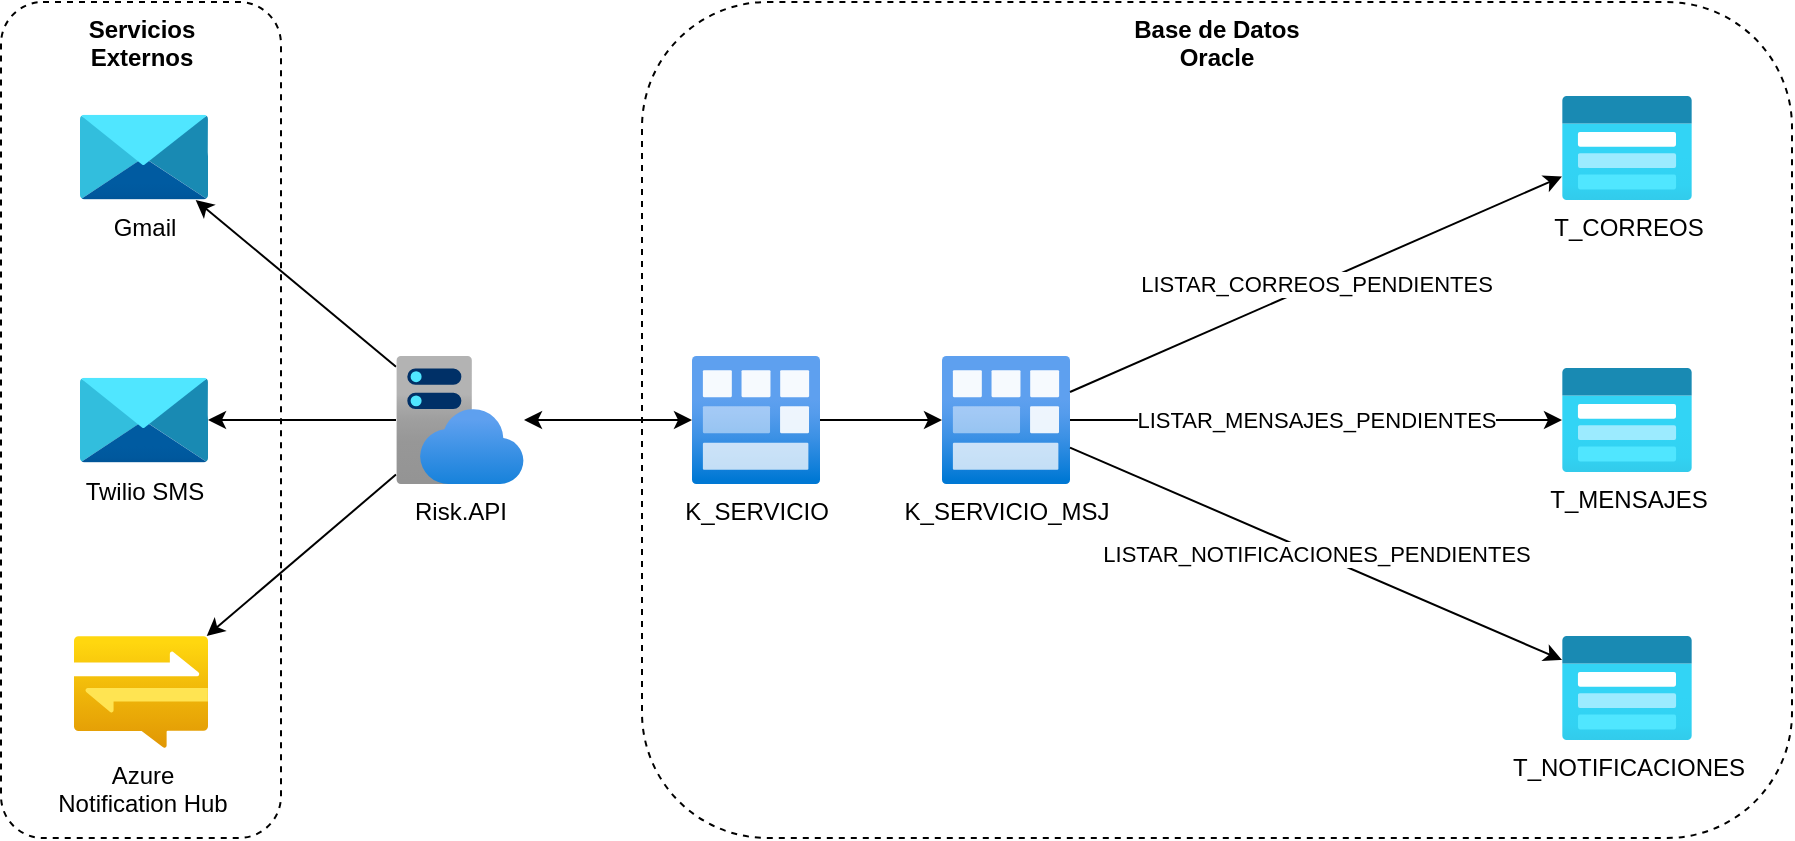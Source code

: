 <mxfile version="13.10.0" type="device"><diagram id="ucG6yR1g49opQo0NzQKm" name="Page-1"><mxGraphModel dx="1199" dy="653" grid="1" gridSize="10" guides="1" tooltips="1" connect="1" arrows="1" fold="1" page="1" pageScale="1" pageWidth="1169" pageHeight="827" math="0" shadow="0"><root><mxCell id="0"/><mxCell id="1" parent="0"/><mxCell id="SyNwciXrOUz13eXdPs9M-24" value="Base de Datos&lt;br&gt;Oracle" style="rounded=1;whiteSpace=wrap;html=1;fillColor=none;dashed=1;verticalAlign=top;fontStyle=1" parent="1" vertex="1"><mxGeometry x="513" y="183" width="575" height="418" as="geometry"/></mxCell><mxCell id="SyNwciXrOUz13eXdPs9M-1" value="&lt;span style=&quot;font-size: 12px&quot;&gt;T_MENSAJES&lt;br&gt;&lt;/span&gt;" style="aspect=fixed;html=1;points=[];align=center;image;fontSize=12;image=img/lib/azure2/storage/Storage_Accounts_Classic.svg;" parent="1" vertex="1"><mxGeometry x="973" y="366" width="65" height="52" as="geometry"/></mxCell><mxCell id="SyNwciXrOUz13eXdPs9M-2" value="&lt;span style=&quot;font-size: 12px&quot;&gt;T_NOTIFICACIONES&lt;/span&gt;" style="aspect=fixed;html=1;points=[];align=center;image;fontSize=12;image=img/lib/azure2/storage/Storage_Accounts_Classic.svg;" parent="1" vertex="1"><mxGeometry x="973" y="500" width="65" height="52" as="geometry"/></mxCell><mxCell id="SyNwciXrOUz13eXdPs9M-3" value="&lt;span style=&quot;font-size: 12px&quot;&gt;T_CORREOS&lt;br&gt;&lt;/span&gt;" style="aspect=fixed;html=1;points=[];align=center;image;fontSize=12;image=img/lib/azure2/storage/Storage_Accounts_Classic.svg;" parent="1" vertex="1"><mxGeometry x="973" y="230" width="65" height="52" as="geometry"/></mxCell><mxCell id="SyNwciXrOUz13eXdPs9M-8" value="&lt;span style=&quot;font-size: 12px&quot;&gt;K_SERVICIO_MSJ&lt;/span&gt;" style="aspect=fixed;html=1;points=[];align=center;image;fontSize=12;image=img/lib/azure2/general/Module.svg;" parent="1" vertex="1"><mxGeometry x="663" y="360" width="64" height="64" as="geometry"/></mxCell><mxCell id="SyNwciXrOUz13eXdPs9M-9" value="&lt;span style=&quot;font-size: 12px&quot;&gt;K_SERVICIO&lt;/span&gt;" style="aspect=fixed;html=1;points=[];align=center;image;fontSize=12;image=img/lib/azure2/general/Module.svg;" parent="1" vertex="1"><mxGeometry x="538" y="360" width="64" height="64" as="geometry"/></mxCell><mxCell id="SyNwciXrOUz13eXdPs9M-10" value="" style="endArrow=classic;html=1;" parent="1" source="SyNwciXrOUz13eXdPs9M-8" target="SyNwciXrOUz13eXdPs9M-1" edge="1"><mxGeometry relative="1" as="geometry"><mxPoint x="733" y="390" as="sourcePoint"/><mxPoint x="963" y="390" as="targetPoint"/></mxGeometry></mxCell><mxCell id="SyNwciXrOUz13eXdPs9M-11" value="LISTAR_MENSAJES_PENDIENTES" style="edgeLabel;resizable=0;html=1;align=center;verticalAlign=middle;" parent="SyNwciXrOUz13eXdPs9M-10" connectable="0" vertex="1"><mxGeometry relative="1" as="geometry"/></mxCell><mxCell id="SyNwciXrOUz13eXdPs9M-12" value="" style="endArrow=classic;html=1;" parent="1" source="SyNwciXrOUz13eXdPs9M-8" target="SyNwciXrOUz13eXdPs9M-3" edge="1"><mxGeometry relative="1" as="geometry"><mxPoint x="733" y="380" as="sourcePoint"/><mxPoint x="963" y="260" as="targetPoint"/></mxGeometry></mxCell><mxCell id="SyNwciXrOUz13eXdPs9M-13" value="LISTAR_CORREOS_PENDIENTES" style="edgeLabel;resizable=0;html=1;align=center;verticalAlign=middle;" parent="SyNwciXrOUz13eXdPs9M-12" connectable="0" vertex="1"><mxGeometry relative="1" as="geometry"/></mxCell><mxCell id="SyNwciXrOUz13eXdPs9M-16" value="" style="endArrow=classic;html=1;" parent="1" source="SyNwciXrOUz13eXdPs9M-8" target="SyNwciXrOUz13eXdPs9M-2" edge="1"><mxGeometry relative="1" as="geometry"><mxPoint x="733" y="400" as="sourcePoint"/><mxPoint x="963" y="530" as="targetPoint"/></mxGeometry></mxCell><mxCell id="SyNwciXrOUz13eXdPs9M-17" value="LISTAR_NOTIFICACIONES_PENDIENTES" style="edgeLabel;resizable=0;html=1;align=center;verticalAlign=middle;" parent="SyNwciXrOUz13eXdPs9M-16" connectable="0" vertex="1"><mxGeometry relative="1" as="geometry"/></mxCell><mxCell id="SyNwciXrOUz13eXdPs9M-18" value="" style="endArrow=classic;html=1;" parent="1" source="SyNwciXrOUz13eXdPs9M-9" target="SyNwciXrOUz13eXdPs9M-8" edge="1"><mxGeometry width="50" height="50" relative="1" as="geometry"><mxPoint x="608" y="391.83" as="sourcePoint"/><mxPoint x="653" y="392" as="targetPoint"/></mxGeometry></mxCell><mxCell id="SyNwciXrOUz13eXdPs9M-19" value="&lt;span style=&quot;font-size: 12px&quot;&gt;Azure&lt;br&gt;Notification&amp;nbsp;Hub&lt;/span&gt;" style="aspect=fixed;html=1;points=[];align=center;image;fontSize=12;image=img/lib/azure2/web/Notification_Hub_Namespaces.svg;" parent="1" vertex="1"><mxGeometry x="229" y="500" width="67" height="56.0" as="geometry"/></mxCell><mxCell id="SyNwciXrOUz13eXdPs9M-20" value="&lt;span style=&quot;font-size: 12px&quot;&gt;Gmail&lt;/span&gt;" style="aspect=fixed;html=1;points=[];align=center;image;fontSize=12;image=img/lib/azure2/storage/Data_Share_Invitations.svg;" parent="1" vertex="1"><mxGeometry x="232" y="239" width="64" height="43" as="geometry"/></mxCell><mxCell id="SyNwciXrOUz13eXdPs9M-21" value="&lt;span style=&quot;font-size: 12px&quot;&gt;Twilio SMS&lt;/span&gt;" style="aspect=fixed;html=1;points=[];align=center;image;fontSize=12;image=img/lib/azure2/storage/Data_Share_Invitations.svg;" parent="1" vertex="1"><mxGeometry x="232" y="370.5" width="64" height="43" as="geometry"/></mxCell><mxCell id="SyNwciXrOUz13eXdPs9M-31" value="" style="endArrow=classic;html=1;" parent="1" source="w017yWO_l09Y_J8h8Oem-1" target="SyNwciXrOUz13eXdPs9M-21" edge="1"><mxGeometry width="50" height="50" relative="1" as="geometry"><mxPoint x="257" y="392" as="sourcePoint"/><mxPoint x="197" y="391.75" as="targetPoint"/></mxGeometry></mxCell><mxCell id="SyNwciXrOUz13eXdPs9M-32" value="" style="endArrow=classic;html=1;" parent="1" source="w017yWO_l09Y_J8h8Oem-1" target="SyNwciXrOUz13eXdPs9M-20" edge="1"><mxGeometry width="50" height="50" relative="1" as="geometry"><mxPoint x="264.924" y="366" as="sourcePoint"/><mxPoint x="197" y="257.75" as="targetPoint"/></mxGeometry></mxCell><mxCell id="SyNwciXrOUz13eXdPs9M-33" value="" style="endArrow=classic;html=1;" parent="1" source="w017yWO_l09Y_J8h8Oem-1" target="SyNwciXrOUz13eXdPs9M-19" edge="1"><mxGeometry width="50" height="50" relative="1" as="geometry"><mxPoint x="265.566" y="418" as="sourcePoint"/><mxPoint x="197" y="517.75" as="targetPoint"/></mxGeometry></mxCell><mxCell id="SyNwciXrOUz13eXdPs9M-42" value="" style="endArrow=classic;startArrow=classic;html=1;" parent="1" source="w017yWO_l09Y_J8h8Oem-1" target="SyNwciXrOUz13eXdPs9M-9" edge="1"><mxGeometry width="50" height="50" relative="1" as="geometry"><mxPoint x="490" y="330" as="sourcePoint"/><mxPoint x="436" y="440" as="targetPoint"/></mxGeometry></mxCell><mxCell id="SyNwciXrOUz13eXdPs9M-43" value="Servicios&lt;br&gt;Externos" style="rounded=1;whiteSpace=wrap;html=1;fillColor=none;dashed=1;verticalAlign=top;fontStyle=1" parent="1" vertex="1"><mxGeometry x="192.5" y="183" width="140" height="418" as="geometry"/></mxCell><mxCell id="w017yWO_l09Y_J8h8Oem-1" value="&lt;span style=&quot;font-size: 12px&quot;&gt;Risk.API&lt;/span&gt;" style="aspect=fixed;html=1;points=[];align=center;image;fontSize=12;image=img/lib/azure2/app_services/App_Service_Plans.svg;" parent="1" vertex="1"><mxGeometry x="390" y="360" width="64" height="64" as="geometry"/></mxCell></root></mxGraphModel></diagram></mxfile>